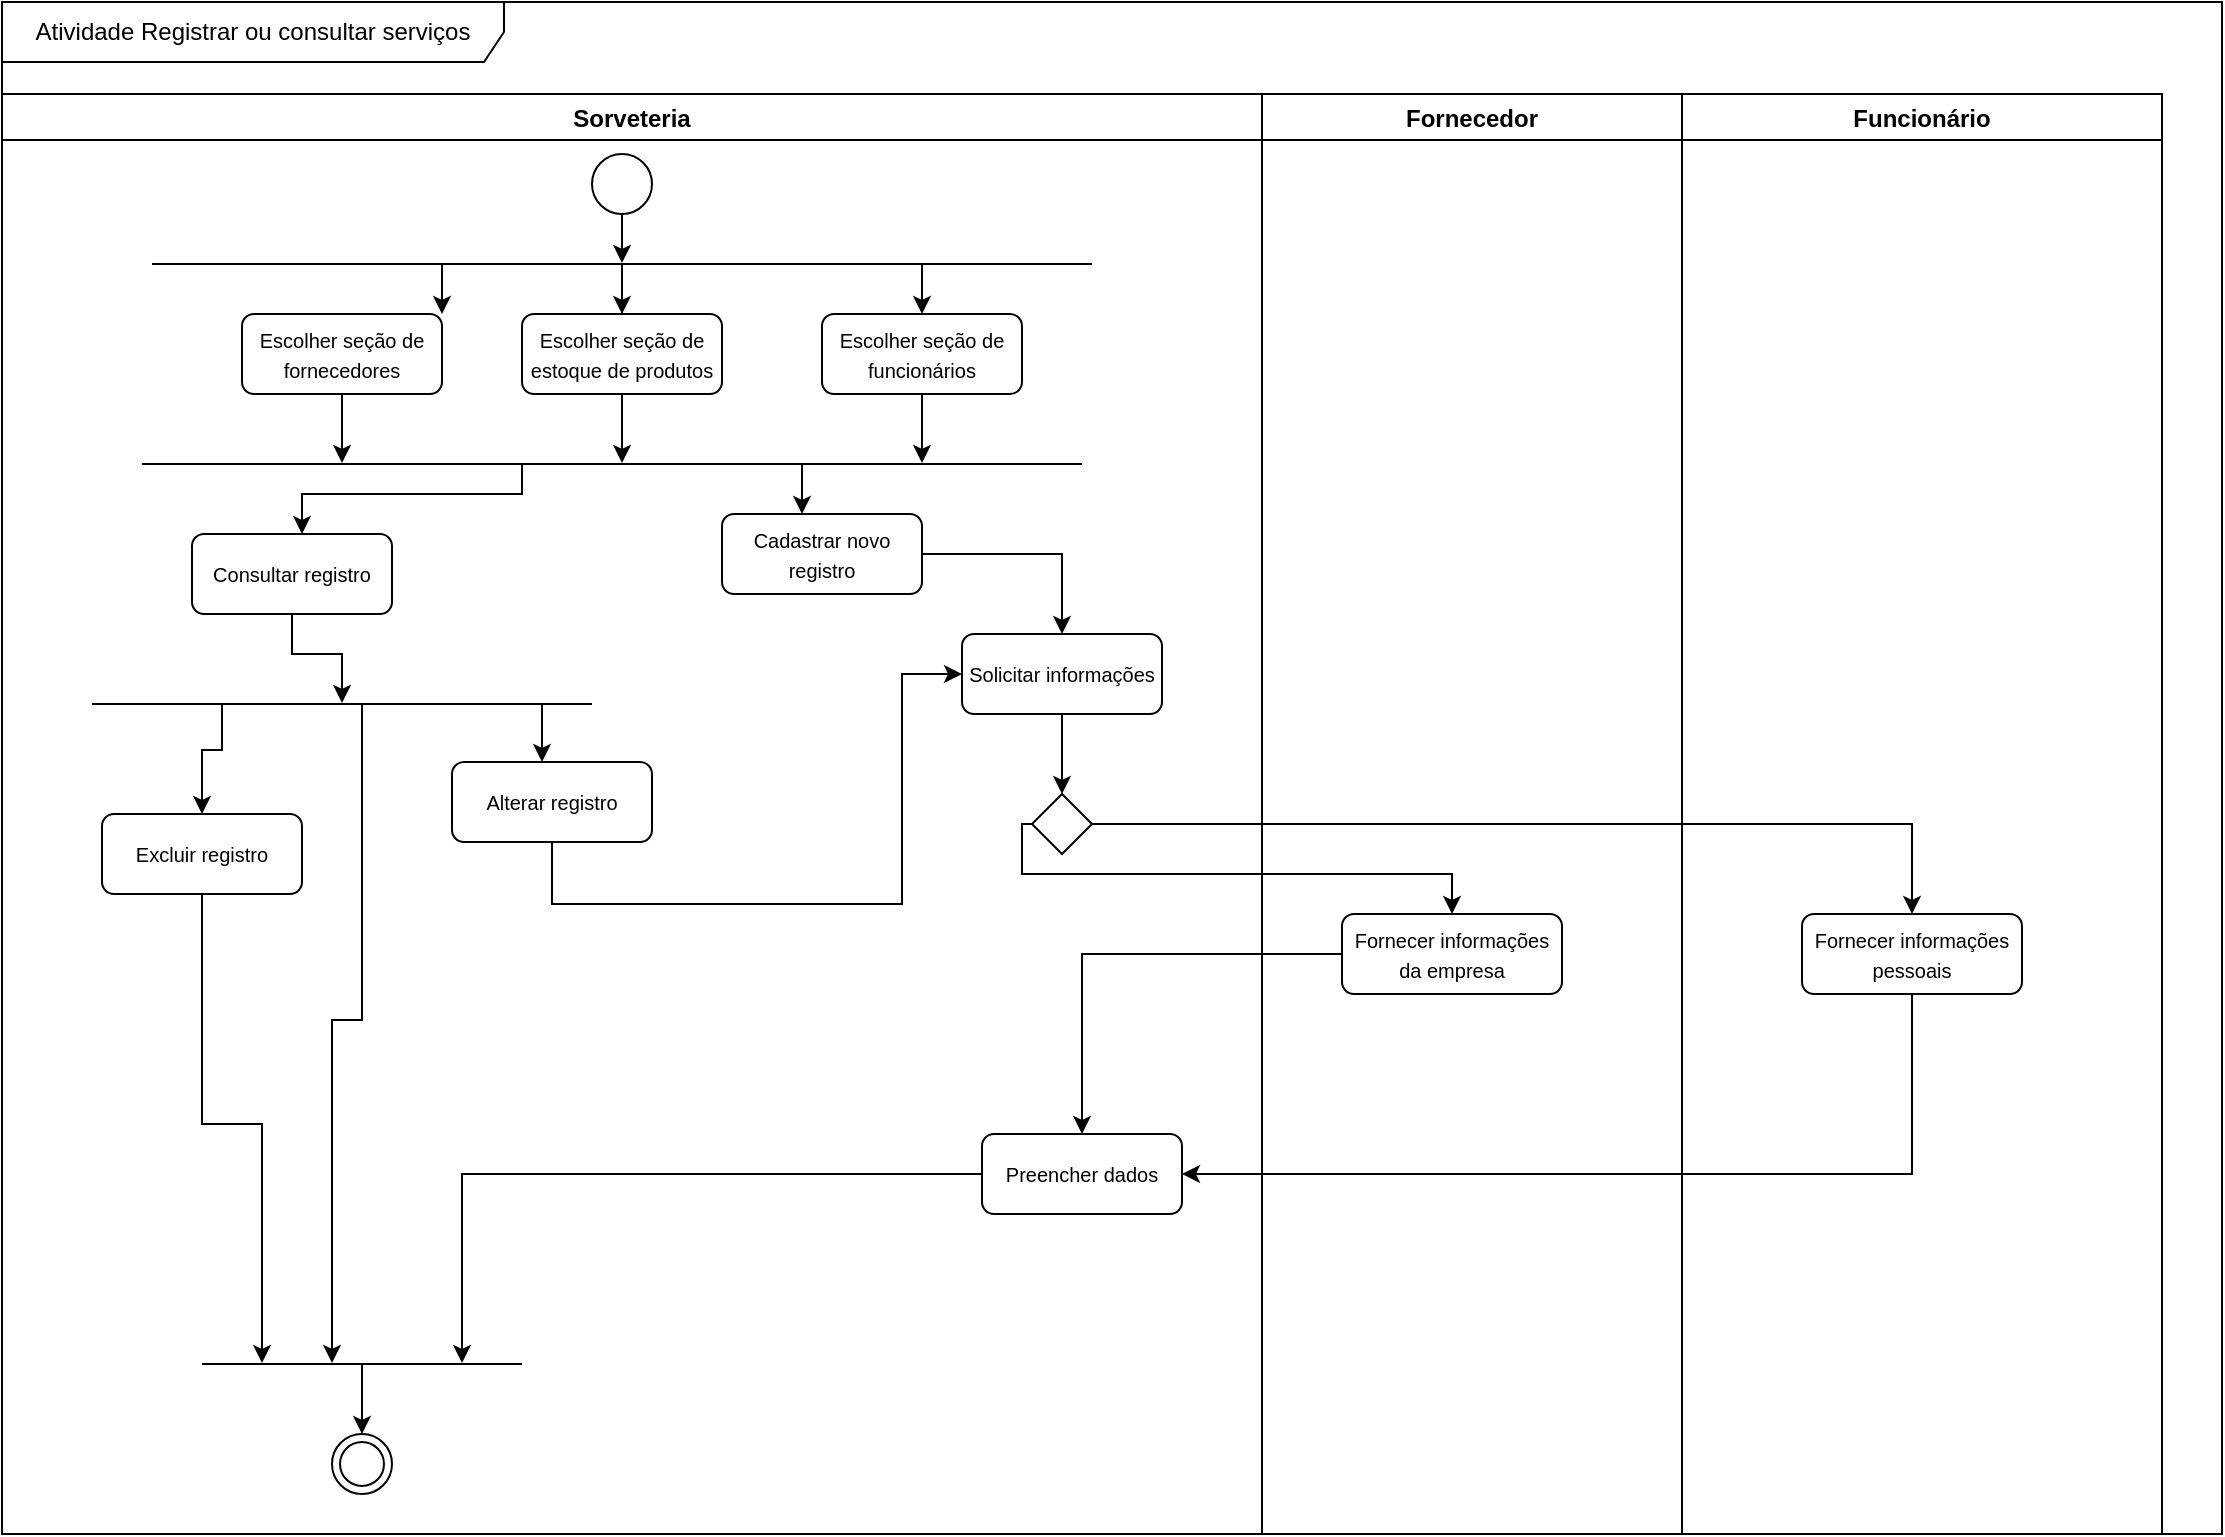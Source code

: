 <mxfile version="20.4.0" type="device" pages="3"><diagram name="Registrar ou consultar 2 " id="Sgl_efUr77dfo5Kbuy3Z"><mxGraphModel dx="1298" dy="684" grid="1" gridSize="10" guides="1" tooltips="1" connect="1" arrows="1" fold="1" page="1" pageScale="1" pageWidth="1169" pageHeight="827" math="0" shadow="0"><root><mxCell id="JCIjvYkzUbduuaGI4Hj6-0"/><mxCell id="JCIjvYkzUbduuaGI4Hj6-1" parent="JCIjvYkzUbduuaGI4Hj6-0"/><mxCell id="JCIjvYkzUbduuaGI4Hj6-2" value="&lt;div style=&quot;text-align: left;&quot;&gt;&lt;span style=&quot;background-color: initial;&quot;&gt;Atividade Registrar ou consultar serviços&lt;/span&gt;&lt;/div&gt;&lt;div style=&quot;text-align: justify;&quot;&gt;&lt;/div&gt;" style="shape=umlFrame;whiteSpace=wrap;html=1;fillColor=none;width=251;height=30;" vertex="1" parent="JCIjvYkzUbduuaGI4Hj6-1"><mxGeometry x="30" y="34" width="1110" height="766" as="geometry"/></mxCell><mxCell id="j-hSXqPklkJ2FvbVx--R-0" value="Sorveteria" style="swimlane;" vertex="1" parent="JCIjvYkzUbduuaGI4Hj6-1"><mxGeometry x="30" y="80" width="630" height="720" as="geometry"/></mxCell><mxCell id="K1i7an6Ci5RuIBdyd1Fx-8" style="edgeStyle=orthogonalEdgeStyle;rounded=0;orthogonalLoop=1;jettySize=auto;html=1;" edge="1" parent="j-hSXqPklkJ2FvbVx--R-0" source="NrUaN9J1n-COIhorwvuI-0" target="GKmZcyR26MEjX7yDpI7h-1"><mxGeometry relative="1" as="geometry"/></mxCell><mxCell id="NrUaN9J1n-COIhorwvuI-0" value="" style="ellipse;whiteSpace=wrap;html=1;aspect=fixed;" vertex="1" parent="j-hSXqPklkJ2FvbVx--R-0"><mxGeometry x="295" y="30" width="30" height="30" as="geometry"/></mxCell><mxCell id="3oGeLi4TBurJyreWMVOc-4" style="edgeStyle=orthogonalEdgeStyle;rounded=0;orthogonalLoop=1;jettySize=auto;html=1;fontSize=10;" edge="1" parent="j-hSXqPklkJ2FvbVx--R-0" source="GKmZcyR26MEjX7yDpI7h-1" target="3oGeLi4TBurJyreWMVOc-0"><mxGeometry relative="1" as="geometry"><Array as="points"><mxPoint x="170" y="85"/><mxPoint x="170" y="85"/></Array></mxGeometry></mxCell><mxCell id="3oGeLi4TBurJyreWMVOc-6" style="edgeStyle=orthogonalEdgeStyle;rounded=0;orthogonalLoop=1;jettySize=auto;html=1;fontSize=10;" edge="1" parent="j-hSXqPklkJ2FvbVx--R-0" source="GKmZcyR26MEjX7yDpI7h-1" target="3oGeLi4TBurJyreWMVOc-2"><mxGeometry relative="1" as="geometry"><Array as="points"><mxPoint x="460" y="97"/><mxPoint x="460" y="97"/></Array></mxGeometry></mxCell><mxCell id="K1i7an6Ci5RuIBdyd1Fx-9" style="edgeStyle=orthogonalEdgeStyle;rounded=0;orthogonalLoop=1;jettySize=auto;html=1;" edge="1" parent="j-hSXqPklkJ2FvbVx--R-0" source="GKmZcyR26MEjX7yDpI7h-1" target="3oGeLi4TBurJyreWMVOc-1"><mxGeometry relative="1" as="geometry"/></mxCell><mxCell id="GKmZcyR26MEjX7yDpI7h-1" value="" style="line;strokeWidth=1;html=1;perimeter=backbonePerimeter;points=[];outlineConnect=0;" vertex="1" parent="j-hSXqPklkJ2FvbVx--R-0"><mxGeometry x="75" y="80" width="470" height="10" as="geometry"/></mxCell><mxCell id="K1i7an6Ci5RuIBdyd1Fx-10" style="edgeStyle=orthogonalEdgeStyle;rounded=0;orthogonalLoop=1;jettySize=auto;html=1;" edge="1" parent="j-hSXqPklkJ2FvbVx--R-0" source="3oGeLi4TBurJyreWMVOc-2" target="5MDqQWxwzCb00PWptbsd-0"><mxGeometry relative="1" as="geometry"><Array as="points"><mxPoint x="460" y="160"/><mxPoint x="460" y="160"/></Array></mxGeometry></mxCell><mxCell id="3oGeLi4TBurJyreWMVOc-2" value="&lt;font size=&quot;1&quot;&gt;Escolher seção de funcionários&lt;br&gt;&lt;/font&gt;" style="rounded=1;whiteSpace=wrap;html=1;" vertex="1" parent="j-hSXqPklkJ2FvbVx--R-0"><mxGeometry x="410" y="110" width="100" height="40" as="geometry"/></mxCell><mxCell id="5MDqQWxwzCb00PWptbsd-3" style="edgeStyle=orthogonalEdgeStyle;rounded=0;orthogonalLoop=1;jettySize=auto;html=1;fontSize=10;" edge="1" parent="j-hSXqPklkJ2FvbVx--R-0" source="3oGeLi4TBurJyreWMVOc-1" target="5MDqQWxwzCb00PWptbsd-0"><mxGeometry relative="1" as="geometry"><Array as="points"><mxPoint x="310" y="185"/><mxPoint x="310" y="185"/></Array></mxGeometry></mxCell><mxCell id="3oGeLi4TBurJyreWMVOc-1" value="&lt;font size=&quot;1&quot;&gt;Escolher seção de estoque de produtos&lt;br&gt;&lt;/font&gt;" style="rounded=1;whiteSpace=wrap;html=1;" vertex="1" parent="j-hSXqPklkJ2FvbVx--R-0"><mxGeometry x="260" y="110" width="100" height="40" as="geometry"/></mxCell><mxCell id="5MDqQWxwzCb00PWptbsd-2" style="edgeStyle=orthogonalEdgeStyle;rounded=0;orthogonalLoop=1;jettySize=auto;html=1;fontSize=10;" edge="1" parent="j-hSXqPklkJ2FvbVx--R-0" source="3oGeLi4TBurJyreWMVOc-0" target="5MDqQWxwzCb00PWptbsd-0"><mxGeometry relative="1" as="geometry"><Array as="points"><mxPoint x="170" y="185"/><mxPoint x="170" y="185"/></Array></mxGeometry></mxCell><mxCell id="3oGeLi4TBurJyreWMVOc-0" value="&lt;font size=&quot;1&quot;&gt;Escolher seção de fornecedores&lt;br&gt;&lt;/font&gt;" style="rounded=1;whiteSpace=wrap;html=1;" vertex="1" parent="j-hSXqPklkJ2FvbVx--R-0"><mxGeometry x="120" y="110" width="100" height="40" as="geometry"/></mxCell><mxCell id="2HwMWNQ0YVNFN9s3xSsA-3" style="edgeStyle=orthogonalEdgeStyle;rounded=0;orthogonalLoop=1;jettySize=auto;html=1;fontSize=10;" edge="1" parent="j-hSXqPklkJ2FvbVx--R-0" source="5MDqQWxwzCb00PWptbsd-0" target="2HwMWNQ0YVNFN9s3xSsA-2"><mxGeometry relative="1" as="geometry"><Array as="points"><mxPoint x="260" y="200"/><mxPoint x="150" y="200"/></Array></mxGeometry></mxCell><mxCell id="2HwMWNQ0YVNFN9s3xSsA-4" style="edgeStyle=orthogonalEdgeStyle;rounded=0;orthogonalLoop=1;jettySize=auto;html=1;fontSize=10;" edge="1" parent="j-hSXqPklkJ2FvbVx--R-0" source="5MDqQWxwzCb00PWptbsd-0" target="2HwMWNQ0YVNFN9s3xSsA-1"><mxGeometry relative="1" as="geometry"><Array as="points"><mxPoint x="400" y="200"/><mxPoint x="400" y="200"/></Array></mxGeometry></mxCell><mxCell id="5MDqQWxwzCb00PWptbsd-0" value="" style="line;strokeWidth=1;html=1;perimeter=backbonePerimeter;points=[];outlineConnect=0;" vertex="1" parent="j-hSXqPklkJ2FvbVx--R-0"><mxGeometry x="70" y="180" width="470" height="10" as="geometry"/></mxCell><mxCell id="rQn1wEWD8nay0mnrbmvy-1" style="edgeStyle=orthogonalEdgeStyle;rounded=0;orthogonalLoop=1;jettySize=auto;html=1;" edge="1" parent="j-hSXqPklkJ2FvbVx--R-0" source="2HwMWNQ0YVNFN9s3xSsA-1" target="rQn1wEWD8nay0mnrbmvy-0"><mxGeometry relative="1" as="geometry"/></mxCell><mxCell id="2HwMWNQ0YVNFN9s3xSsA-1" value="&lt;font size=&quot;1&quot;&gt;Cadastrar novo registro&lt;br&gt;&lt;/font&gt;" style="rounded=1;whiteSpace=wrap;html=1;" vertex="1" parent="j-hSXqPklkJ2FvbVx--R-0"><mxGeometry x="360" y="210" width="100" height="40" as="geometry"/></mxCell><mxCell id="JqGv49idK5nKLgTq_2AH-1" style="edgeStyle=orthogonalEdgeStyle;rounded=0;orthogonalLoop=1;jettySize=auto;html=1;fontSize=10;" edge="1" parent="j-hSXqPklkJ2FvbVx--R-0" source="2HwMWNQ0YVNFN9s3xSsA-2" target="JqGv49idK5nKLgTq_2AH-0"><mxGeometry relative="1" as="geometry"/></mxCell><mxCell id="2HwMWNQ0YVNFN9s3xSsA-2" value="&lt;font size=&quot;1&quot;&gt;Consultar registro&lt;br&gt;&lt;/font&gt;" style="rounded=1;whiteSpace=wrap;html=1;" vertex="1" parent="j-hSXqPklkJ2FvbVx--R-0"><mxGeometry x="95" y="220" width="100" height="40" as="geometry"/></mxCell><mxCell id="niq9GAxhjXutSnFGoE_B-3" style="edgeStyle=orthogonalEdgeStyle;rounded=0;orthogonalLoop=1;jettySize=auto;html=1;fontSize=10;" edge="1" parent="j-hSXqPklkJ2FvbVx--R-0" source="JqGv49idK5nKLgTq_2AH-0" target="niq9GAxhjXutSnFGoE_B-1"><mxGeometry relative="1" as="geometry"><Array as="points"><mxPoint x="270" y="320"/><mxPoint x="270" y="320"/></Array></mxGeometry></mxCell><mxCell id="K1i7an6Ci5RuIBdyd1Fx-12" style="edgeStyle=orthogonalEdgeStyle;rounded=0;orthogonalLoop=1;jettySize=auto;html=1;" edge="1" parent="j-hSXqPklkJ2FvbVx--R-0" source="JqGv49idK5nKLgTq_2AH-0" target="niq9GAxhjXutSnFGoE_B-0"><mxGeometry relative="1" as="geometry"><Array as="points"><mxPoint x="110" y="328"/><mxPoint x="100" y="328"/></Array></mxGeometry></mxCell><mxCell id="K1i7an6Ci5RuIBdyd1Fx-13" style="edgeStyle=orthogonalEdgeStyle;rounded=0;orthogonalLoop=1;jettySize=auto;html=1;" edge="1" parent="j-hSXqPklkJ2FvbVx--R-0" source="JqGv49idK5nKLgTq_2AH-0" target="niq9GAxhjXutSnFGoE_B-6"><mxGeometry relative="1" as="geometry"><Array as="points"><mxPoint x="180" y="463"/><mxPoint x="165" y="463"/></Array></mxGeometry></mxCell><mxCell id="JqGv49idK5nKLgTq_2AH-0" value="" style="line;strokeWidth=1;html=1;perimeter=backbonePerimeter;points=[];outlineConnect=0;" vertex="1" parent="j-hSXqPklkJ2FvbVx--R-0"><mxGeometry x="45" y="300" width="250" height="10" as="geometry"/></mxCell><mxCell id="K1i7an6Ci5RuIBdyd1Fx-18" style="edgeStyle=orthogonalEdgeStyle;rounded=0;orthogonalLoop=1;jettySize=auto;html=1;" edge="1" parent="j-hSXqPklkJ2FvbVx--R-0" source="niq9GAxhjXutSnFGoE_B-0" target="niq9GAxhjXutSnFGoE_B-6"><mxGeometry relative="1" as="geometry"><Array as="points"><mxPoint x="100" y="515"/><mxPoint x="130" y="515"/></Array></mxGeometry></mxCell><mxCell id="niq9GAxhjXutSnFGoE_B-0" value="&lt;font size=&quot;1&quot;&gt;Excluir registro&lt;br&gt;&lt;/font&gt;" style="rounded=1;whiteSpace=wrap;html=1;" vertex="1" parent="j-hSXqPklkJ2FvbVx--R-0"><mxGeometry x="50" y="360" width="100" height="40" as="geometry"/></mxCell><mxCell id="rQn1wEWD8nay0mnrbmvy-2" style="edgeStyle=orthogonalEdgeStyle;rounded=0;orthogonalLoop=1;jettySize=auto;html=1;" edge="1" parent="j-hSXqPklkJ2FvbVx--R-0" source="niq9GAxhjXutSnFGoE_B-1" target="rQn1wEWD8nay0mnrbmvy-0"><mxGeometry relative="1" as="geometry"><Array as="points"><mxPoint x="450" y="405"/><mxPoint x="450" y="290"/></Array></mxGeometry></mxCell><mxCell id="niq9GAxhjXutSnFGoE_B-1" value="&lt;font size=&quot;1&quot;&gt;Alterar registro&lt;br&gt;&lt;/font&gt;" style="rounded=1;whiteSpace=wrap;html=1;" vertex="1" parent="j-hSXqPklkJ2FvbVx--R-0"><mxGeometry x="225" y="334" width="100" height="40" as="geometry"/></mxCell><mxCell id="niq9GAxhjXutSnFGoE_B-12" style="edgeStyle=orthogonalEdgeStyle;rounded=0;orthogonalLoop=1;jettySize=auto;html=1;" edge="1" parent="j-hSXqPklkJ2FvbVx--R-0" source="niq9GAxhjXutSnFGoE_B-6" target="niq9GAxhjXutSnFGoE_B-4"><mxGeometry relative="1" as="geometry"/></mxCell><mxCell id="niq9GAxhjXutSnFGoE_B-6" value="" style="line;strokeWidth=1;html=1;perimeter=backbonePerimeter;points=[];outlineConnect=0;" vertex="1" parent="j-hSXqPklkJ2FvbVx--R-0"><mxGeometry x="100" y="630" width="160" height="10" as="geometry"/></mxCell><mxCell id="niq9GAxhjXutSnFGoE_B-4" value="" style="ellipse;html=1;shape=endState;strokeWidth=1;fontSize=10;" vertex="1" parent="j-hSXqPklkJ2FvbVx--R-0"><mxGeometry x="165" y="670" width="30" height="30" as="geometry"/></mxCell><mxCell id="rQn1wEWD8nay0mnrbmvy-0" value="&lt;font size=&quot;1&quot;&gt;Solicitar informações&lt;br&gt;&lt;/font&gt;" style="rounded=1;whiteSpace=wrap;html=1;" vertex="1" parent="j-hSXqPklkJ2FvbVx--R-0"><mxGeometry x="480" y="270" width="100" height="40" as="geometry"/></mxCell><mxCell id="j-hSXqPklkJ2FvbVx--R-1" value="Fornecedor" style="swimlane;" vertex="1" parent="JCIjvYkzUbduuaGI4Hj6-1"><mxGeometry x="660" y="80" width="210" height="720" as="geometry"/></mxCell><mxCell id="K1i7an6Ci5RuIBdyd1Fx-0" value="&lt;font size=&quot;1&quot;&gt;Fornecer informações da empresa&lt;br&gt;&lt;/font&gt;" style="rounded=1;whiteSpace=wrap;html=1;" vertex="1" parent="j-hSXqPklkJ2FvbVx--R-1"><mxGeometry x="40" y="410" width="110" height="40" as="geometry"/></mxCell><mxCell id="j-hSXqPklkJ2FvbVx--R-2" value="Funcionário" style="swimlane;" vertex="1" parent="JCIjvYkzUbduuaGI4Hj6-1"><mxGeometry x="870" y="80" width="240" height="720" as="geometry"/></mxCell><mxCell id="K1i7an6Ci5RuIBdyd1Fx-1" value="&lt;font size=&quot;1&quot;&gt;Fornecer informações pessoais&lt;br&gt;&lt;/font&gt;" style="rounded=1;whiteSpace=wrap;html=1;" vertex="1" parent="j-hSXqPklkJ2FvbVx--R-2"><mxGeometry x="60" y="410" width="110" height="40" as="geometry"/></mxCell><mxCell id="K1i7an6Ci5RuIBdyd1Fx-22" style="edgeStyle=orthogonalEdgeStyle;rounded=0;orthogonalLoop=1;jettySize=auto;html=1;" edge="1" parent="JCIjvYkzUbduuaGI4Hj6-1" source="K1i7an6Ci5RuIBdyd1Fx-19" target="niq9GAxhjXutSnFGoE_B-6"><mxGeometry relative="1" as="geometry"><Array as="points"><mxPoint x="260" y="620"/></Array></mxGeometry></mxCell><mxCell id="K1i7an6Ci5RuIBdyd1Fx-19" value="&lt;font size=&quot;1&quot;&gt;Preencher dados&lt;br&gt;&lt;/font&gt;" style="rounded=1;whiteSpace=wrap;html=1;" vertex="1" parent="JCIjvYkzUbduuaGI4Hj6-1"><mxGeometry x="520" y="600" width="100" height="40" as="geometry"/></mxCell><mxCell id="K1i7an6Ci5RuIBdyd1Fx-20" style="edgeStyle=orthogonalEdgeStyle;rounded=0;orthogonalLoop=1;jettySize=auto;html=1;entryX=0.5;entryY=0;entryDx=0;entryDy=0;" edge="1" parent="JCIjvYkzUbduuaGI4Hj6-1" source="K1i7an6Ci5RuIBdyd1Fx-0" target="K1i7an6Ci5RuIBdyd1Fx-19"><mxGeometry relative="1" as="geometry"/></mxCell><mxCell id="K1i7an6Ci5RuIBdyd1Fx-27" style="edgeStyle=orthogonalEdgeStyle;rounded=0;orthogonalLoop=1;jettySize=auto;html=1;" edge="1" parent="JCIjvYkzUbduuaGI4Hj6-1" source="K1i7an6Ci5RuIBdyd1Fx-23" target="K1i7an6Ci5RuIBdyd1Fx-1"><mxGeometry relative="1" as="geometry"/></mxCell><mxCell id="K1i7an6Ci5RuIBdyd1Fx-28" style="edgeStyle=orthogonalEdgeStyle;rounded=0;orthogonalLoop=1;jettySize=auto;html=1;" edge="1" parent="JCIjvYkzUbduuaGI4Hj6-1" source="K1i7an6Ci5RuIBdyd1Fx-23" target="K1i7an6Ci5RuIBdyd1Fx-0"><mxGeometry relative="1" as="geometry"><Array as="points"><mxPoint x="540" y="445"/><mxPoint x="540" y="470"/><mxPoint x="755" y="470"/></Array></mxGeometry></mxCell><mxCell id="K1i7an6Ci5RuIBdyd1Fx-23" value="" style="rhombus;whiteSpace=wrap;html=1;" vertex="1" parent="JCIjvYkzUbduuaGI4Hj6-1"><mxGeometry x="545" y="430" width="30" height="30" as="geometry"/></mxCell><mxCell id="K1i7an6Ci5RuIBdyd1Fx-24" style="edgeStyle=orthogonalEdgeStyle;rounded=0;orthogonalLoop=1;jettySize=auto;html=1;" edge="1" parent="JCIjvYkzUbduuaGI4Hj6-1" source="rQn1wEWD8nay0mnrbmvy-0" target="K1i7an6Ci5RuIBdyd1Fx-23"><mxGeometry relative="1" as="geometry"/></mxCell><mxCell id="K1i7an6Ci5RuIBdyd1Fx-29" style="edgeStyle=orthogonalEdgeStyle;rounded=0;orthogonalLoop=1;jettySize=auto;html=1;entryX=1;entryY=0.5;entryDx=0;entryDy=0;" edge="1" parent="JCIjvYkzUbduuaGI4Hj6-1" source="K1i7an6Ci5RuIBdyd1Fx-1" target="K1i7an6Ci5RuIBdyd1Fx-19"><mxGeometry relative="1" as="geometry"><Array as="points"><mxPoint x="985" y="620"/></Array></mxGeometry></mxCell></root></mxGraphModel></diagram><diagram id="Af5O5GDSjS3Og9bX2psX" name="Sorveteria - Fornecedor"><mxGraphModel dx="1038" dy="547" grid="1" gridSize="10" guides="1" tooltips="1" connect="1" arrows="1" fold="1" page="1" pageScale="1" pageWidth="827" pageHeight="1169" math="0" shadow="0"><root><mxCell id="0"/><mxCell id="1" parent="0"/><mxCell id="uZwskDhzvOMMhu02PPED-1" value="Sorveteria" style="swimlane;" parent="1" vertex="1"><mxGeometry x="90" y="100" width="230" height="720" as="geometry"/></mxCell><mxCell id="uZwskDhzvOMMhu02PPED-16" style="edgeStyle=orthogonalEdgeStyle;rounded=0;orthogonalLoop=1;jettySize=auto;html=1;entryX=0.5;entryY=0;entryDx=0;entryDy=0;" parent="uZwskDhzvOMMhu02PPED-1" source="uZwskDhzvOMMhu02PPED-3" target="uZwskDhzvOMMhu02PPED-4" edge="1"><mxGeometry relative="1" as="geometry"/></mxCell><mxCell id="uZwskDhzvOMMhu02PPED-3" value="" style="ellipse;whiteSpace=wrap;html=1;aspect=fixed;fillColor=#000000;" parent="uZwskDhzvOMMhu02PPED-1" vertex="1"><mxGeometry x="100" y="40" width="30" height="30" as="geometry"/></mxCell><mxCell id="uZwskDhzvOMMhu02PPED-6" style="edgeStyle=orthogonalEdgeStyle;rounded=0;orthogonalLoop=1;jettySize=auto;html=1;" parent="uZwskDhzvOMMhu02PPED-1" source="uZwskDhzvOMMhu02PPED-4" target="uZwskDhzvOMMhu02PPED-5" edge="1"><mxGeometry relative="1" as="geometry"/></mxCell><mxCell id="uZwskDhzvOMMhu02PPED-4" value="Entrar em contato com o fornecedor" style="rounded=1;whiteSpace=wrap;html=1;fillColor=none;" parent="uZwskDhzvOMMhu02PPED-1" vertex="1"><mxGeometry x="55" y="100" width="120" height="60" as="geometry"/></mxCell><mxCell id="uZwskDhzvOMMhu02PPED-5" value="Solicitar produtos" style="rounded=1;whiteSpace=wrap;html=1;fillColor=none;" parent="uZwskDhzvOMMhu02PPED-1" vertex="1"><mxGeometry x="55" y="190" width="120" height="60" as="geometry"/></mxCell><mxCell id="uZwskDhzvOMMhu02PPED-18" style="edgeStyle=orthogonalEdgeStyle;rounded=0;orthogonalLoop=1;jettySize=auto;html=1;" parent="uZwskDhzvOMMhu02PPED-1" source="uZwskDhzvOMMhu02PPED-13" target="uZwskDhzvOMMhu02PPED-17" edge="1"><mxGeometry relative="1" as="geometry"/></mxCell><mxCell id="uZwskDhzvOMMhu02PPED-13" value="Receber produtos" style="rounded=1;whiteSpace=wrap;html=1;fillColor=none;" parent="uZwskDhzvOMMhu02PPED-1" vertex="1"><mxGeometry x="55" y="480" width="120" height="60" as="geometry"/></mxCell><mxCell id="uZwskDhzvOMMhu02PPED-21" style="edgeStyle=orthogonalEdgeStyle;rounded=0;orthogonalLoop=1;jettySize=auto;html=1;" parent="uZwskDhzvOMMhu02PPED-1" source="uZwskDhzvOMMhu02PPED-17" target="uZwskDhzvOMMhu02PPED-20" edge="1"><mxGeometry relative="1" as="geometry"/></mxCell><mxCell id="uZwskDhzvOMMhu02PPED-17" value="Registrar produtos no estoque" style="rounded=1;whiteSpace=wrap;html=1;fillColor=none;" parent="uZwskDhzvOMMhu02PPED-1" vertex="1"><mxGeometry x="55" y="570" width="120" height="60" as="geometry"/></mxCell><mxCell id="uZwskDhzvOMMhu02PPED-20" value="" style="ellipse;html=1;shape=endState;fillColor=#000000;strokeColor=#ff0000;" parent="uZwskDhzvOMMhu02PPED-1" vertex="1"><mxGeometry x="100" y="680" width="30" height="30" as="geometry"/></mxCell><mxCell id="uZwskDhzvOMMhu02PPED-2" value="Fornecedor" style="swimlane;" parent="1" vertex="1"><mxGeometry x="320" y="100" width="230" height="720" as="geometry"/></mxCell><mxCell id="uZwskDhzvOMMhu02PPED-10" style="edgeStyle=orthogonalEdgeStyle;rounded=0;orthogonalLoop=1;jettySize=auto;html=1;entryX=0.5;entryY=0;entryDx=0;entryDy=0;" parent="uZwskDhzvOMMhu02PPED-2" source="uZwskDhzvOMMhu02PPED-7" target="uZwskDhzvOMMhu02PPED-9" edge="1"><mxGeometry relative="1" as="geometry"/></mxCell><mxCell id="uZwskDhzvOMMhu02PPED-7" value="Receber solicitação" style="rounded=1;whiteSpace=wrap;html=1;fillColor=none;" parent="uZwskDhzvOMMhu02PPED-2" vertex="1"><mxGeometry x="55" y="260" width="120" height="60" as="geometry"/></mxCell><mxCell id="uZwskDhzvOMMhu02PPED-12" style="edgeStyle=orthogonalEdgeStyle;rounded=0;orthogonalLoop=1;jettySize=auto;html=1;" parent="uZwskDhzvOMMhu02PPED-2" source="uZwskDhzvOMMhu02PPED-9" target="uZwskDhzvOMMhu02PPED-11" edge="1"><mxGeometry relative="1" as="geometry"/></mxCell><mxCell id="uZwskDhzvOMMhu02PPED-9" value="Preparar produtos" style="rounded=1;whiteSpace=wrap;html=1;fillColor=none;" parent="uZwskDhzvOMMhu02PPED-2" vertex="1"><mxGeometry x="55" y="343" width="120" height="60" as="geometry"/></mxCell><mxCell id="uZwskDhzvOMMhu02PPED-11" value="Enviar produtos solicitados" style="rounded=1;whiteSpace=wrap;html=1;fillColor=none;" parent="uZwskDhzvOMMhu02PPED-2" vertex="1"><mxGeometry x="55" y="430" width="120" height="60" as="geometry"/></mxCell><mxCell id="uZwskDhzvOMMhu02PPED-8" style="edgeStyle=orthogonalEdgeStyle;rounded=0;orthogonalLoop=1;jettySize=auto;html=1;entryX=0.5;entryY=0;entryDx=0;entryDy=0;" parent="1" source="uZwskDhzvOMMhu02PPED-5" target="uZwskDhzvOMMhu02PPED-7" edge="1"><mxGeometry relative="1" as="geometry"/></mxCell><mxCell id="uZwskDhzvOMMhu02PPED-19" style="edgeStyle=orthogonalEdgeStyle;rounded=0;orthogonalLoop=1;jettySize=auto;html=1;" parent="1" source="uZwskDhzvOMMhu02PPED-11" target="uZwskDhzvOMMhu02PPED-13" edge="1"><mxGeometry relative="1" as="geometry"><Array as="points"><mxPoint x="205" y="560"/></Array></mxGeometry></mxCell><mxCell id="idFZ8rU93YuitRMjPPHD-1" value="&lt;div style=&quot;text-align: left;&quot;&gt;&lt;span style=&quot;background-color: initial;&quot;&gt;Atividade Registrar Estoque&lt;/span&gt;&lt;/div&gt;&lt;div style=&quot;text-align: justify;&quot;&gt;&lt;/div&gt;" style="shape=umlFrame;whiteSpace=wrap;html=1;fillColor=none;width=221;height=30;" parent="1" vertex="1"><mxGeometry x="19" y="40" width="641" height="810" as="geometry"/></mxCell></root></mxGraphModel></diagram><diagram name="Sorveteria - Cliente" id="qG0FRroK5S7_4Hr9Le4K"><mxGraphModel dx="1038" dy="547" grid="1" gridSize="10" guides="1" tooltips="1" connect="1" arrows="1" fold="1" page="1" pageScale="1" pageWidth="827" pageHeight="1169" math="0" shadow="0"><root><mxCell id="hkmvpmmJz7oQB5nCDM8d-0"/><mxCell id="hkmvpmmJz7oQB5nCDM8d-1" parent="hkmvpmmJz7oQB5nCDM8d-0"/><mxCell id="QEJSR1-gdB-SnkTH6CW5-34" value="Atividade Registrar venda" style="shape=umlFrame;whiteSpace=wrap;html=1;fillColor=none;width=265;height=30;" parent="hkmvpmmJz7oQB5nCDM8d-1" vertex="1"><mxGeometry x="55" y="50" width="545" height="960" as="geometry"/></mxCell><mxCell id="hkmvpmmJz7oQB5nCDM8d-2" value="Sorveteria" style="swimlane;" parent="hkmvpmmJz7oQB5nCDM8d-1" vertex="1"><mxGeometry x="90" y="100" width="230" height="860" as="geometry"/></mxCell><mxCell id="QEJSR1-gdB-SnkTH6CW5-9" style="edgeStyle=orthogonalEdgeStyle;rounded=0;orthogonalLoop=1;jettySize=auto;html=1;exitX=0.5;exitY=1;exitDx=0;exitDy=0;" parent="hkmvpmmJz7oQB5nCDM8d-2" source="QEJSR1-gdB-SnkTH6CW5-3" edge="1"><mxGeometry relative="1" as="geometry"><mxPoint x="114.5" y="328" as="sourcePoint"/><mxPoint x="114.5" y="358" as="targetPoint"/></mxGeometry></mxCell><mxCell id="QEJSR1-gdB-SnkTH6CW5-25" style="edgeStyle=orthogonalEdgeStyle;rounded=0;orthogonalLoop=1;jettySize=auto;html=1;" parent="hkmvpmmJz7oQB5nCDM8d-2" source="QEJSR1-gdB-SnkTH6CW5-17" target="QEJSR1-gdB-SnkTH6CW5-24" edge="1"><mxGeometry relative="1" as="geometry"/></mxCell><mxCell id="QEJSR1-gdB-SnkTH6CW5-17" value="Efetuar cobrança" style="rounded=1;whiteSpace=wrap;html=1;fillColor=none;" parent="hkmvpmmJz7oQB5nCDM8d-2" vertex="1"><mxGeometry x="60" y="510" width="110" height="60" as="geometry"/></mxCell><mxCell id="QEJSR1-gdB-SnkTH6CW5-24" value="" style="line;strokeWidth=1;html=1;perimeter=backbonePerimeter;points=[];outlineConnect=0;fillColor=none;" parent="hkmvpmmJz7oQB5nCDM8d-2" vertex="1"><mxGeometry x="40" y="610" width="350" height="5" as="geometry"/></mxCell><mxCell id="QEJSR1-gdB-SnkTH6CW5-31" style="edgeStyle=orthogonalEdgeStyle;rounded=0;orthogonalLoop=1;jettySize=auto;html=1;entryX=0.5;entryY=0;entryDx=0;entryDy=0;" parent="hkmvpmmJz7oQB5nCDM8d-2" source="QEJSR1-gdB-SnkTH6CW5-29" target="QEJSR1-gdB-SnkTH6CW5-30" edge="1"><mxGeometry relative="1" as="geometry"/></mxCell><mxCell id="QEJSR1-gdB-SnkTH6CW5-29" value="Encerrar pedido" style="rounded=1;whiteSpace=wrap;html=1;fillColor=none;" parent="hkmvpmmJz7oQB5nCDM8d-2" vertex="1"><mxGeometry x="55" y="700" width="110" height="60" as="geometry"/></mxCell><mxCell id="QEJSR1-gdB-SnkTH6CW5-30" value="" style="ellipse;html=1;shape=endState;" parent="hkmvpmmJz7oQB5nCDM8d-2" vertex="1"><mxGeometry x="95" y="800" width="30" height="30" as="geometry"/></mxCell><mxCell id="hkmvpmmJz7oQB5nCDM8d-13" value="Cliente" style="swimlane;startSize=23;" parent="hkmvpmmJz7oQB5nCDM8d-1" vertex="1"><mxGeometry x="320" y="100" width="230" height="860" as="geometry"/></mxCell><mxCell id="QEJSR1-gdB-SnkTH6CW5-18" value="Receber pedido" style="rounded=1;whiteSpace=wrap;html=1;fillColor=none;" parent="hkmvpmmJz7oQB5nCDM8d-13" vertex="1"><mxGeometry x="50" y="510" width="110" height="60" as="geometry"/></mxCell><mxCell id="QEJSR1-gdB-SnkTH6CW5-23" style="edgeStyle=orthogonalEdgeStyle;rounded=0;orthogonalLoop=1;jettySize=auto;html=1;entryX=0.5;entryY=0;entryDx=0;entryDy=0;" parent="hkmvpmmJz7oQB5nCDM8d-13" source="QEJSR1-gdB-SnkTH6CW5-20" target="QEJSR1-gdB-SnkTH6CW5-18" edge="1"><mxGeometry relative="1" as="geometry"><Array as="points"><mxPoint x="50" y="488"/><mxPoint x="105" y="488"/></Array></mxGeometry></mxCell><mxCell id="QEJSR1-gdB-SnkTH6CW5-20" value="" style="line;strokeWidth=1;html=1;perimeter=backbonePerimeter;points=[];outlineConnect=0;fillColor=none;" parent="hkmvpmmJz7oQB5nCDM8d-13" vertex="1"><mxGeometry x="-190" y="460" width="350" height="5" as="geometry"/></mxCell><mxCell id="QEJSR1-gdB-SnkTH6CW5-27" value="Pagar a conta" style="rounded=1;whiteSpace=wrap;html=1;fillColor=none;" parent="hkmvpmmJz7oQB5nCDM8d-13" vertex="1"><mxGeometry x="50" y="650" width="110" height="60" as="geometry"/></mxCell><mxCell id="QEJSR1-gdB-SnkTH6CW5-1" style="edgeStyle=orthogonalEdgeStyle;rounded=0;orthogonalLoop=1;jettySize=auto;html=1;" parent="hkmvpmmJz7oQB5nCDM8d-1" edge="1"><mxGeometry relative="1" as="geometry"><mxPoint x="440" y="170" as="sourcePoint"/><mxPoint x="435" y="200" as="targetPoint"/></mxGeometry></mxCell><mxCell id="hkmvpmmJz7oQB5nCDM8d-4" value="" style="ellipse;whiteSpace=wrap;html=1;aspect=fixed;" parent="hkmvpmmJz7oQB5nCDM8d-1" vertex="1"><mxGeometry x="420" y="140" width="30" height="30" as="geometry"/></mxCell><mxCell id="QEJSR1-gdB-SnkTH6CW5-2" style="edgeStyle=orthogonalEdgeStyle;rounded=0;orthogonalLoop=1;jettySize=auto;html=1;entryX=0.5;entryY=0;entryDx=0;entryDy=0;" parent="hkmvpmmJz7oQB5nCDM8d-1" source="hkmvpmmJz7oQB5nCDM8d-7" target="QEJSR1-gdB-SnkTH6CW5-0" edge="1"><mxGeometry relative="1" as="geometry"/></mxCell><mxCell id="hkmvpmmJz7oQB5nCDM8d-7" value="Solicitar produto(s)" style="rounded=1;whiteSpace=wrap;html=1;fillColor=none;" parent="hkmvpmmJz7oQB5nCDM8d-1" vertex="1"><mxGeometry x="370" y="200" width="120" height="60" as="geometry"/></mxCell><mxCell id="QEJSR1-gdB-SnkTH6CW5-4" style="edgeStyle=orthogonalEdgeStyle;rounded=0;orthogonalLoop=1;jettySize=auto;html=1;" parent="hkmvpmmJz7oQB5nCDM8d-1" source="QEJSR1-gdB-SnkTH6CW5-0" target="QEJSR1-gdB-SnkTH6CW5-3" edge="1"><mxGeometry relative="1" as="geometry"/></mxCell><mxCell id="QEJSR1-gdB-SnkTH6CW5-0" value="Processar pedido" style="rounded=1;whiteSpace=wrap;html=1;fillColor=none;" parent="hkmvpmmJz7oQB5nCDM8d-1" vertex="1"><mxGeometry x="145" y="250" width="120" height="60" as="geometry"/></mxCell><mxCell id="QEJSR1-gdB-SnkTH6CW5-3" value="Separar produto(s)" style="rounded=1;whiteSpace=wrap;html=1;fillColor=none;" parent="hkmvpmmJz7oQB5nCDM8d-1" vertex="1"><mxGeometry x="145" y="340" width="120" height="60" as="geometry"/></mxCell><mxCell id="QEJSR1-gdB-SnkTH6CW5-21" style="edgeStyle=orthogonalEdgeStyle;rounded=0;orthogonalLoop=1;jettySize=auto;html=1;" parent="hkmvpmmJz7oQB5nCDM8d-1" source="QEJSR1-gdB-SnkTH6CW5-16" target="QEJSR1-gdB-SnkTH6CW5-20" edge="1"><mxGeometry relative="1" as="geometry"/></mxCell><mxCell id="QEJSR1-gdB-SnkTH6CW5-16" value="Enviar pedido" style="rounded=1;whiteSpace=wrap;html=1;fillColor=none;" parent="hkmvpmmJz7oQB5nCDM8d-1" vertex="1"><mxGeometry x="145" y="460" width="120" height="60" as="geometry"/></mxCell><mxCell id="QEJSR1-gdB-SnkTH6CW5-22" style="edgeStyle=orthogonalEdgeStyle;rounded=0;orthogonalLoop=1;jettySize=auto;html=1;entryX=0.5;entryY=0;entryDx=0;entryDy=0;" parent="hkmvpmmJz7oQB5nCDM8d-1" source="QEJSR1-gdB-SnkTH6CW5-20" target="QEJSR1-gdB-SnkTH6CW5-17" edge="1"><mxGeometry relative="1" as="geometry"><Array as="points"><mxPoint x="250" y="588"/><mxPoint x="205" y="588"/></Array></mxGeometry></mxCell><mxCell id="QEJSR1-gdB-SnkTH6CW5-26" style="edgeStyle=orthogonalEdgeStyle;rounded=0;orthogonalLoop=1;jettySize=auto;html=1;" parent="hkmvpmmJz7oQB5nCDM8d-1" source="QEJSR1-gdB-SnkTH6CW5-18" target="QEJSR1-gdB-SnkTH6CW5-24" edge="1"><mxGeometry relative="1" as="geometry"><Array as="points"><mxPoint x="425" y="690"/><mxPoint x="370" y="690"/></Array></mxGeometry></mxCell><mxCell id="QEJSR1-gdB-SnkTH6CW5-28" style="edgeStyle=orthogonalEdgeStyle;rounded=0;orthogonalLoop=1;jettySize=auto;html=1;entryX=0.429;entryY=-0.017;entryDx=0;entryDy=0;entryPerimeter=0;" parent="hkmvpmmJz7oQB5nCDM8d-1" source="QEJSR1-gdB-SnkTH6CW5-24" target="QEJSR1-gdB-SnkTH6CW5-27" edge="1"><mxGeometry relative="1" as="geometry"><Array as="points"><mxPoint x="340" y="735"/><mxPoint x="417" y="735"/></Array></mxGeometry></mxCell><mxCell id="QEJSR1-gdB-SnkTH6CW5-33" style="edgeStyle=orthogonalEdgeStyle;rounded=0;orthogonalLoop=1;jettySize=auto;html=1;entryX=0.5;entryY=0;entryDx=0;entryDy=0;" parent="hkmvpmmJz7oQB5nCDM8d-1" source="QEJSR1-gdB-SnkTH6CW5-27" target="QEJSR1-gdB-SnkTH6CW5-29" edge="1"><mxGeometry relative="1" as="geometry"/></mxCell></root></mxGraphModel></diagram></mxfile>